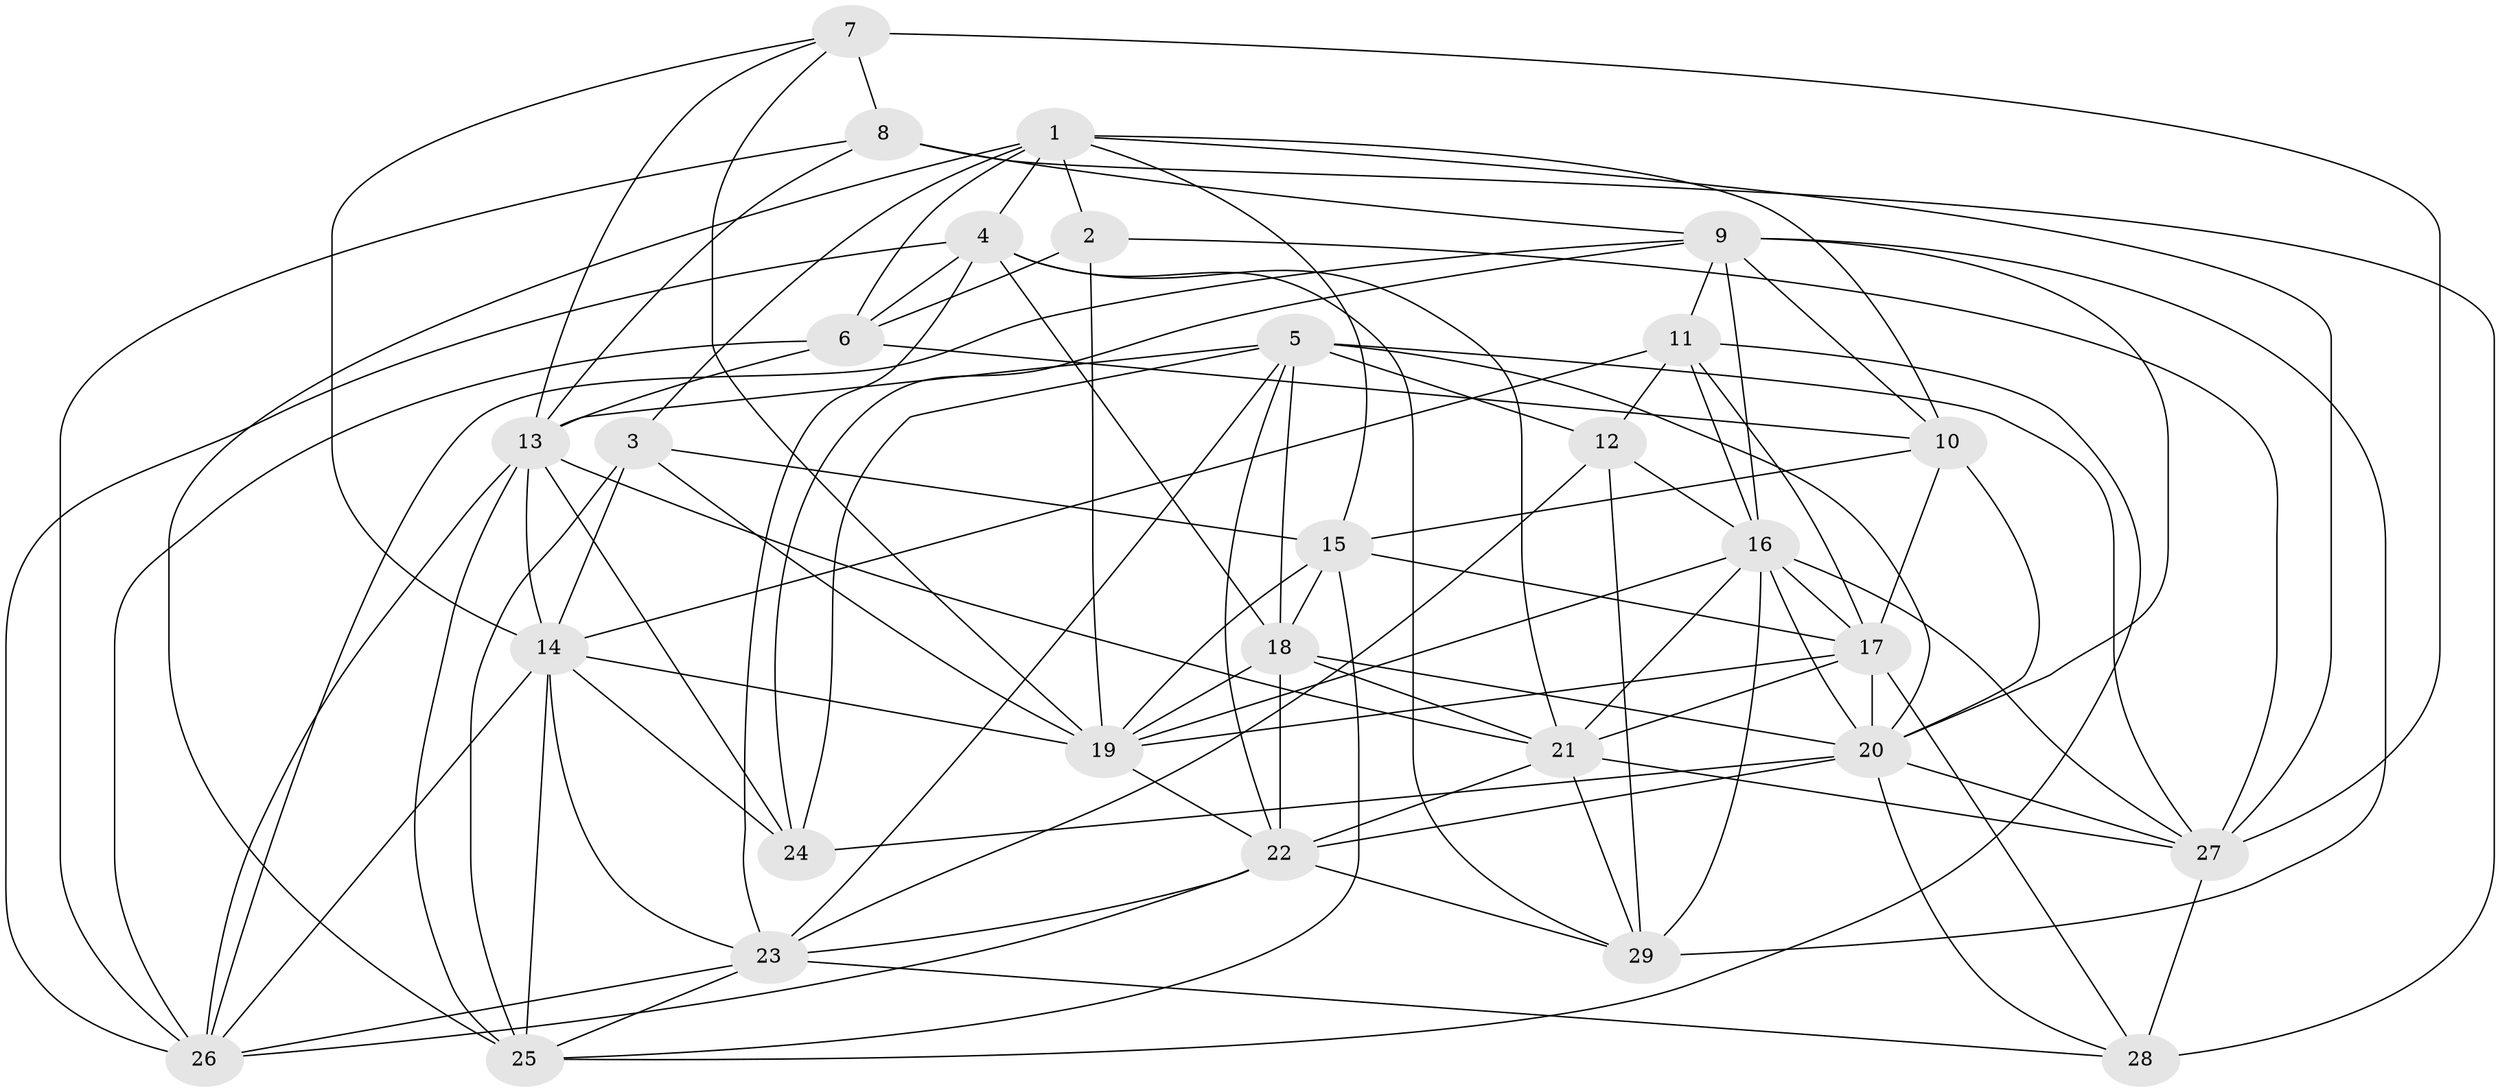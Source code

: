// original degree distribution, {4: 1.0}
// Generated by graph-tools (version 1.1) at 2025/38/03/04/25 23:38:19]
// undirected, 29 vertices, 102 edges
graph export_dot {
  node [color=gray90,style=filled];
  1;
  2;
  3;
  4;
  5;
  6;
  7;
  8;
  9;
  10;
  11;
  12;
  13;
  14;
  15;
  16;
  17;
  18;
  19;
  20;
  21;
  22;
  23;
  24;
  25;
  26;
  27;
  28;
  29;
  1 -- 2 [weight=1.0];
  1 -- 3 [weight=1.0];
  1 -- 4 [weight=1.0];
  1 -- 6 [weight=1.0];
  1 -- 10 [weight=1.0];
  1 -- 15 [weight=1.0];
  1 -- 25 [weight=1.0];
  1 -- 27 [weight=1.0];
  2 -- 6 [weight=1.0];
  2 -- 19 [weight=1.0];
  2 -- 27 [weight=1.0];
  3 -- 14 [weight=1.0];
  3 -- 15 [weight=1.0];
  3 -- 19 [weight=1.0];
  3 -- 25 [weight=2.0];
  4 -- 6 [weight=1.0];
  4 -- 18 [weight=2.0];
  4 -- 21 [weight=1.0];
  4 -- 23 [weight=1.0];
  4 -- 26 [weight=1.0];
  4 -- 29 [weight=1.0];
  5 -- 12 [weight=3.0];
  5 -- 13 [weight=1.0];
  5 -- 18 [weight=1.0];
  5 -- 20 [weight=1.0];
  5 -- 22 [weight=1.0];
  5 -- 23 [weight=1.0];
  5 -- 24 [weight=1.0];
  5 -- 27 [weight=1.0];
  6 -- 10 [weight=1.0];
  6 -- 13 [weight=1.0];
  6 -- 26 [weight=1.0];
  7 -- 8 [weight=1.0];
  7 -- 13 [weight=1.0];
  7 -- 14 [weight=1.0];
  7 -- 19 [weight=2.0];
  7 -- 27 [weight=3.0];
  8 -- 9 [weight=1.0];
  8 -- 13 [weight=2.0];
  8 -- 26 [weight=1.0];
  8 -- 28 [weight=3.0];
  9 -- 10 [weight=2.0];
  9 -- 11 [weight=1.0];
  9 -- 16 [weight=1.0];
  9 -- 20 [weight=1.0];
  9 -- 24 [weight=2.0];
  9 -- 26 [weight=1.0];
  9 -- 29 [weight=1.0];
  10 -- 15 [weight=2.0];
  10 -- 17 [weight=1.0];
  10 -- 20 [weight=1.0];
  11 -- 12 [weight=2.0];
  11 -- 14 [weight=1.0];
  11 -- 16 [weight=2.0];
  11 -- 17 [weight=1.0];
  11 -- 25 [weight=1.0];
  12 -- 16 [weight=1.0];
  12 -- 23 [weight=1.0];
  12 -- 29 [weight=1.0];
  13 -- 14 [weight=1.0];
  13 -- 21 [weight=1.0];
  13 -- 24 [weight=1.0];
  13 -- 25 [weight=1.0];
  13 -- 26 [weight=1.0];
  14 -- 19 [weight=1.0];
  14 -- 23 [weight=1.0];
  14 -- 24 [weight=1.0];
  14 -- 25 [weight=2.0];
  14 -- 26 [weight=1.0];
  15 -- 17 [weight=1.0];
  15 -- 18 [weight=1.0];
  15 -- 19 [weight=1.0];
  15 -- 25 [weight=1.0];
  16 -- 17 [weight=1.0];
  16 -- 19 [weight=1.0];
  16 -- 20 [weight=1.0];
  16 -- 21 [weight=1.0];
  16 -- 27 [weight=1.0];
  16 -- 29 [weight=1.0];
  17 -- 19 [weight=1.0];
  17 -- 20 [weight=1.0];
  17 -- 21 [weight=1.0];
  17 -- 28 [weight=1.0];
  18 -- 19 [weight=1.0];
  18 -- 20 [weight=1.0];
  18 -- 21 [weight=1.0];
  18 -- 22 [weight=1.0];
  19 -- 22 [weight=1.0];
  20 -- 22 [weight=1.0];
  20 -- 24 [weight=1.0];
  20 -- 27 [weight=1.0];
  20 -- 28 [weight=1.0];
  21 -- 22 [weight=1.0];
  21 -- 27 [weight=1.0];
  21 -- 29 [weight=1.0];
  22 -- 23 [weight=1.0];
  22 -- 26 [weight=1.0];
  22 -- 29 [weight=1.0];
  23 -- 25 [weight=2.0];
  23 -- 26 [weight=1.0];
  23 -- 28 [weight=2.0];
  27 -- 28 [weight=1.0];
}
